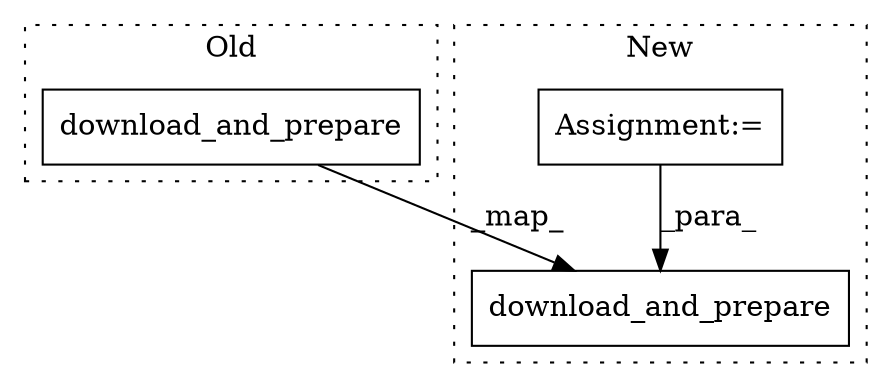 digraph G {
subgraph cluster0 {
1 [label="download_and_prepare" a="32" s="5825" l="22" shape="box"];
label = "Old";
style="dotted";
}
subgraph cluster1 {
2 [label="download_and_prepare" a="32" s="6001,6037" l="21,1" shape="box"];
3 [label="Assignment:=" a="7" s="5928" l="1" shape="box"];
label = "New";
style="dotted";
}
1 -> 2 [label="_map_"];
3 -> 2 [label="_para_"];
}